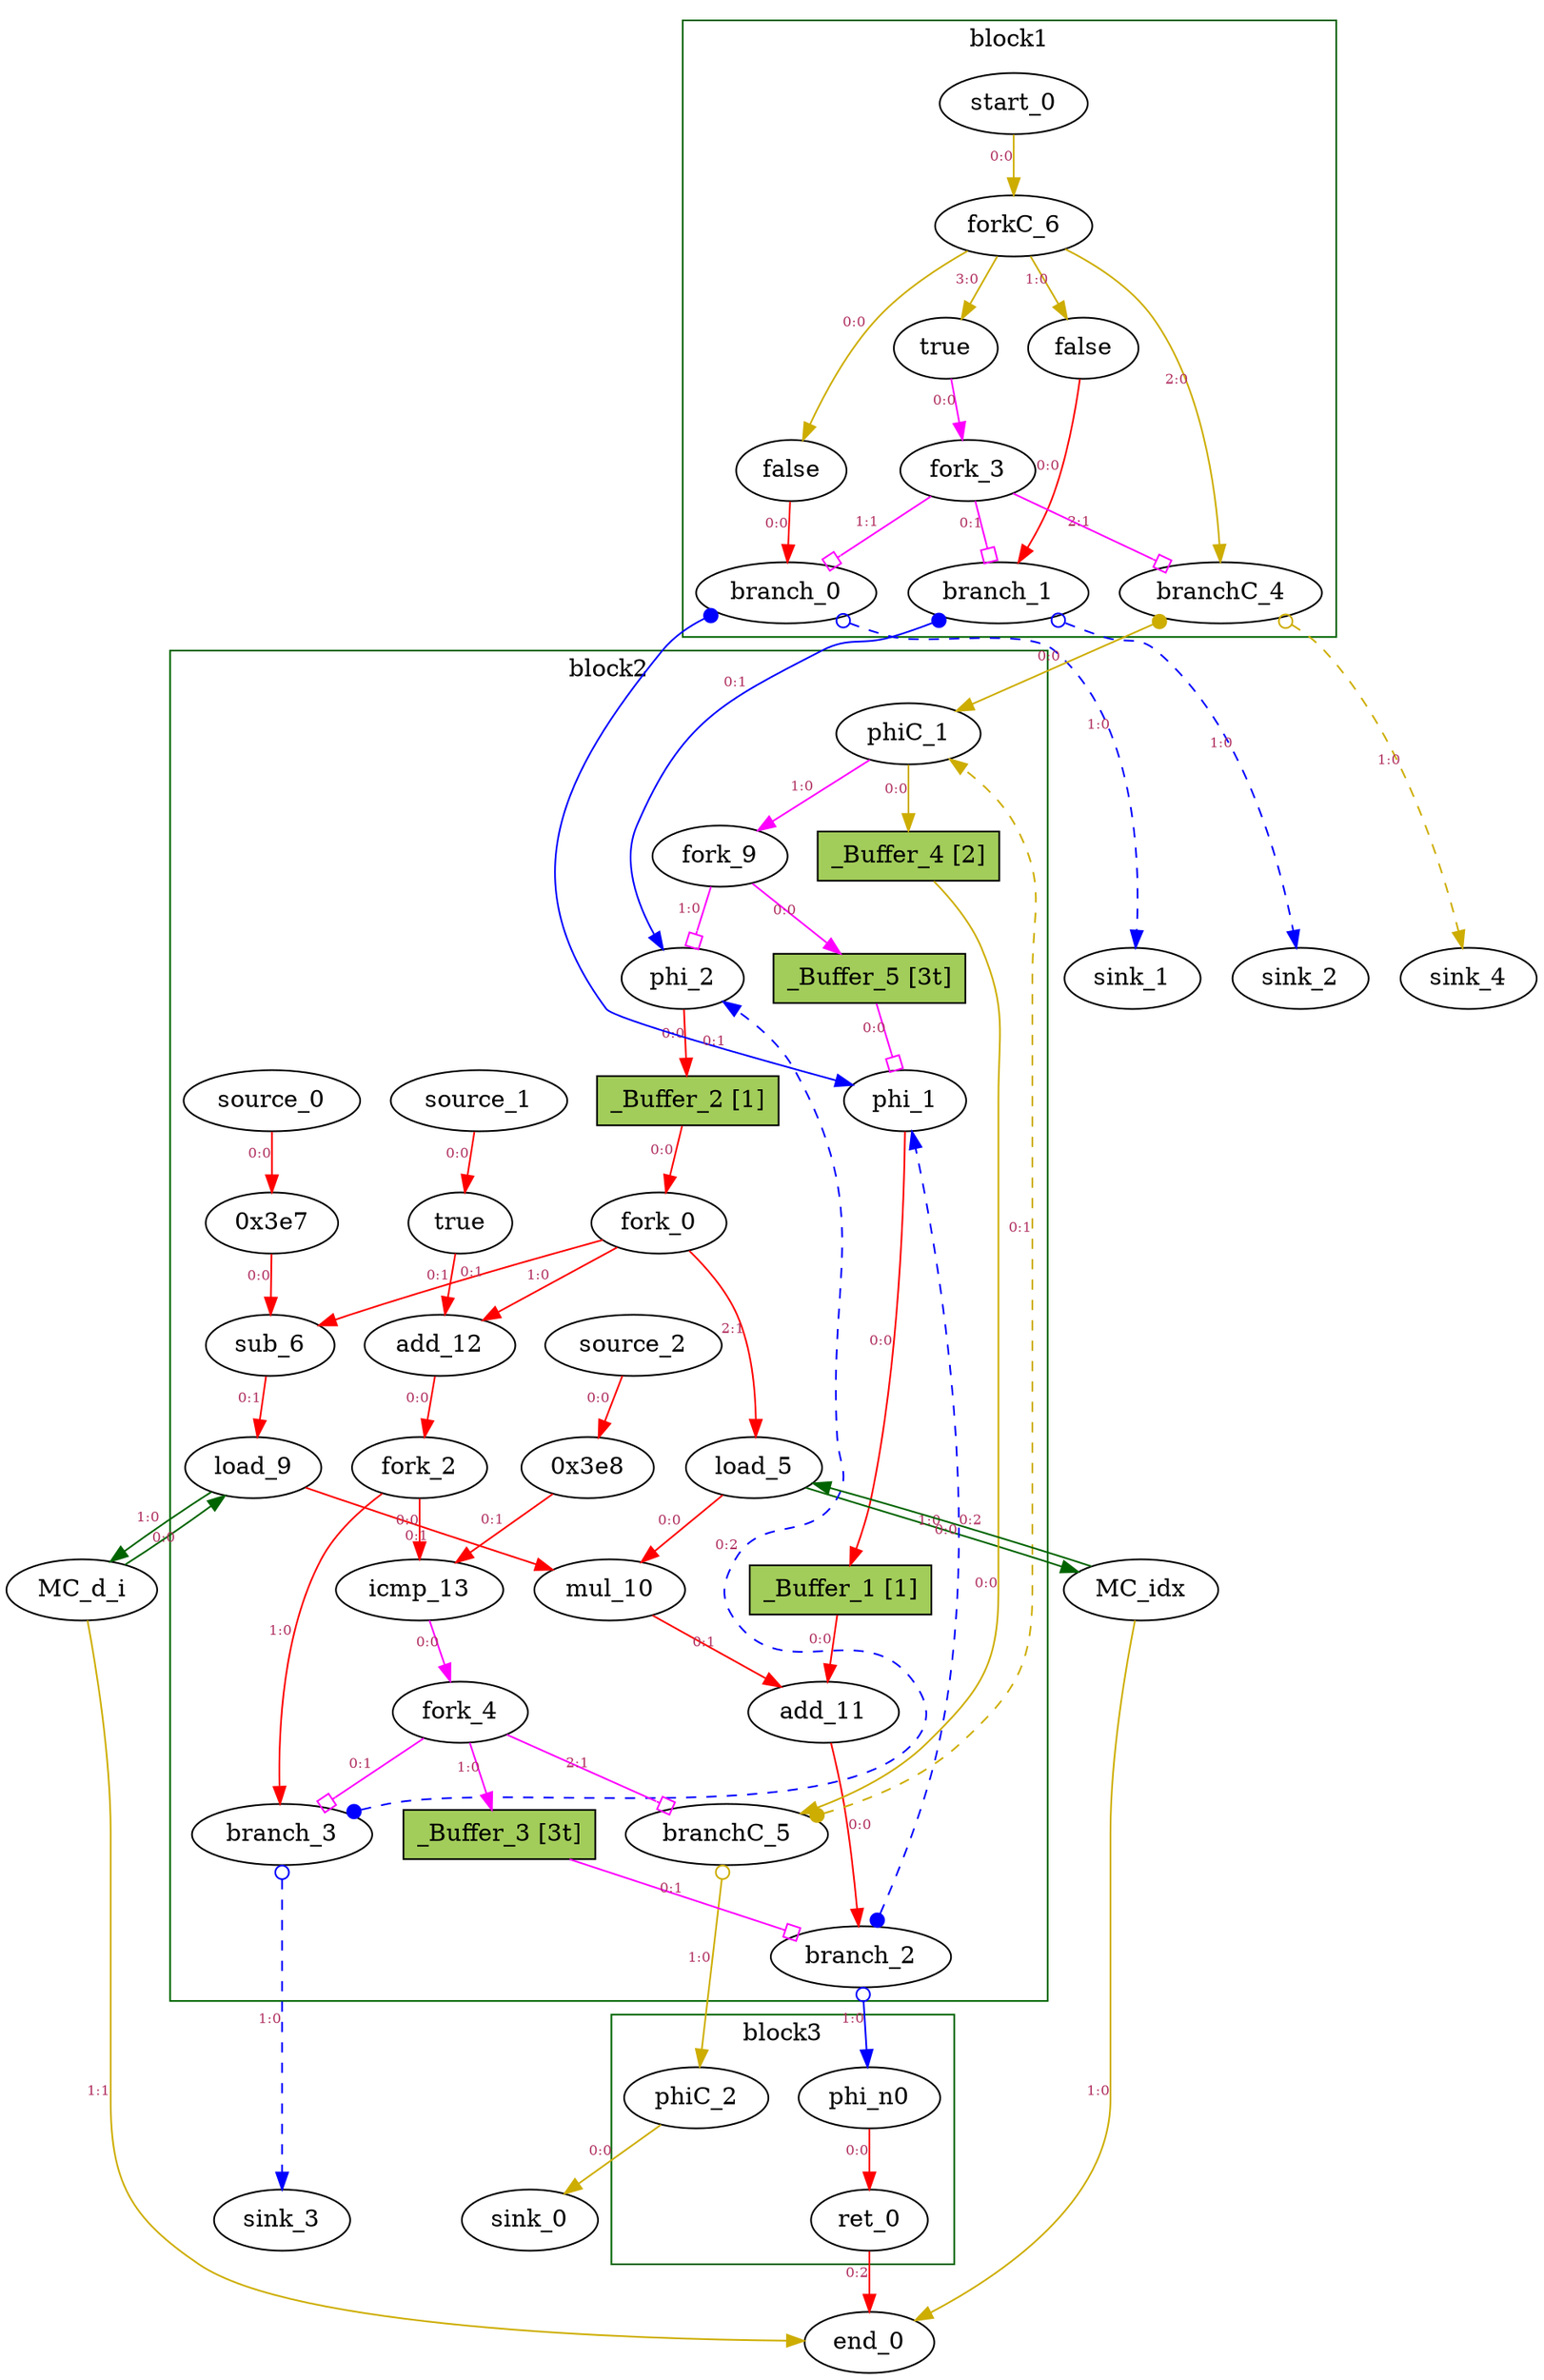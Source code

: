 digraph G {
	subgraph cluster_2 {
		graph [color=darkgreen,
			label=block2
		];
		phi_1	[bbID=2,
			delay=1.412,
			in="in1?:1 in2:32 in3:32",
			out="out1:32",
			retimingDiff=3,
			shape=oval,
			type=Mux];
		phi_2	[bbID=2,
			delay=1.412,
			in="in1?:1 in2:10 in3:10",
			out="out1:10",
			shape=oval,
			type=Mux];
		load_5	[bbID=2,
			delay=1.412,
			in="in1:32 in2:32",
			latency=1,
			offset=0,
			op=mc_load_op,
			out="out1:32 out2:32",
			portID=0,
			retimingDiff=1,
			shape=oval,
			type=Operator];
		cst_2	[bbID=2,
			in="in1:10",
			label="0x3e7",
			out="out1:10",
			retimingDiff=1,
			shape=oval,
			type=Constant,
			value="0x3e7"];
		sub_6	[bbID=2,
			delay=2.287,
			in="in1:32 in2:32",
			op=sub_op,
			out="out1:32",
			retimingDiff=1,
			shape=oval,
			type=Operator];
		load_9	[bbID=2,
			delay=1.412,
			in="in1:32 in2:32",
			latency=1,
			offset=0,
			op=mc_load_op,
			out="out1:32 out2:32",
			portID=0,
			retimingDiff=1,
			shape=oval,
			type=Operator];
		mul_10	[bbID=2,
			in="in1:32 in2:32",
			latency=2,
			op=mul_op,
			out="out1:32",
			retimingDiff=2,
			shape=oval,
			type=Operator];
		add_11	[bbID=2,
			delay=2.287,
			in="in1:32 in2:32",
			op=add_op,
			out="out1:32",
			retimingDiff=4,
			shape=oval,
			type=Operator];
		cst_3	[bbID=2,
			in="in1:1",
			label=true,
			out="out1:1",
			retimingDiff=1,
			shape=oval,
			type=Constant,
			value="0x1"];
		add_12	[bbID=2,
			delay=2.287,
			in="in1:10 in2:10",
			op=add_op,
			out="out1:10",
			retimingDiff=1,
			shape=oval,
			type=Operator];
		cst_4	[bbID=2,
			in="in1:10",
			label="0x3e8",
			out="out1:10",
			retimingDiff=1,
			shape=oval,
			type=Constant,
			value="0x3e8"];
		icmp_13	[bbID=2,
			delay=1.907,
			in="in1:10 in2:10",
			op=icmp_ult_op,
			out="out1:1",
			retimingDiff=1,
			shape=oval,
			type=Operator];
		fork_0	[bbID=2,
			in="in1:10",
			out="out1:10 out2:10 out3:10",
			retimingDiff=1,
			shape=oval,
			type=Fork];
		fork_2	[bbID=2,
			in="in1:10",
			out="out1:10 out2:10",
			retimingDiff=1,
			shape=oval,
			type=Fork];
		branch_2	[bbID=2,
			in="in1:32 in2?:1",
			out="out1+:32 out2-:32",
			retimingDiff=4,
			shape=oval,
			type=Branch];
		branch_3	[bbID=2,
			in="in1:10 in2?:1",
			out="out1+:10 out2-:10",
			retimingDiff=1,
			shape=oval,
			type=Branch];
		fork_4	[bbID=2,
			in="in1:1",
			out="out1:1 out2:1 out3:1",
			retimingDiff=1,
			shape=oval,
			type=Fork];
		phiC_1	[bbID=2,
			in="in1:0 in2:0",
			out="out1:0 out2?:1",
			shape=oval,
			type=CntrlMerge];
		branchC_5	[bbID=2,
			in="in1:0 in2?:1",
			out="out1+:0 out2-:0",
			retimingDiff=1,
			shape=oval,
			type=Branch];
		source_0	[bbID=2,
			out="out1:10",
			retimingDiff=1,
			shape=oval,
			type=Source];
		source_1	[bbID=2,
			out="out1:1",
			retimingDiff=1,
			shape=oval,
			type=Source];
		source_2	[bbID=2,
			out="out1:10",
			retimingDiff=1,
			shape=oval,
			type=Source];
		fork_9	[bbID=2,
			in="in1:1",
			out="out1:1 out2:1",
			shape=oval,
			type=Fork];
		_Buffer_1	[bbID=2,
			fillcolor=darkolivegreen3,
			height=0.4,
			in="in1:32",
			label="_Buffer_1 [1]",
			out="out1:32",
			shape=box,
			slots=1,
			style=filled,
			transparent=false,
			type=Buffer];
		_Buffer_2	[bbID=2,
			fillcolor=darkolivegreen3,
			height=0.4,
			in="in1:10",
			label="_Buffer_2 [1]",
			out="out1:10",
			shape=box,
			slots=1,
			style=filled,
			transparent=false,
			type=Buffer];
		_Buffer_3	[bbID=2,
			fillcolor=darkolivegreen3,
			height=0.4,
			in="in1:1",
			label="_Buffer_3 [3t]",
			out="out1:1",
			shape=box,
			slots=3,
			style=filled,
			transparent=true,
			type=Buffer];
		_Buffer_4	[bbID=2,
			fillcolor=darkolivegreen3,
			height=0.4,
			in="in1:0",
			label="_Buffer_4 [2]",
			out="out1:0",
			shape=box,
			slots=2,
			style=filled,
			transparent=false,
			type=Buffer];
		_Buffer_5	[bbID=2,
			fillcolor=darkolivegreen3,
			height=0.4,
			in="in1:1",
			label="_Buffer_5 [3t]",
			out="out1:1",
			shape=box,
			slots=3,
			style=filled,
			transparent=true,
			type=Buffer];
	}
	subgraph cluster_1 {
		graph [color=darkgreen,
			label=block1
		];
		brCst_block1	[bbID=1,
			delay=1.412,
			in="in1:1",
			label=true,
			out="out1:1",
			shape=oval,
			type=Constant,
			value="0x1"];
		cst_0	[bbID=1,
			in="in1:1",
			label=false,
			out="out1:1",
			shape=oval,
			type=Constant,
			value="0x0"];
		cst_1	[bbID=1,
			in="in1:1",
			label=false,
			out="out1:1",
			shape=oval,
			type=Constant,
			value="0x0"];
		branch_0	[bbID=1,
			in="in1:1 in2?:1",
			out="out1+:1 out2-:1",
			shape=oval,
			type=Branch];
		branch_1	[bbID=1,
			in="in1:1 in2?:1",
			out="out1+:1 out2-:1",
			shape=oval,
			type=Branch];
		fork_3	[bbID=1,
			in="in1:1",
			out="out1:1 out2:1 out3:1",
			shape=oval,
			type=Fork];
		start_0	[bbID=1,
			in="in1:0",
			out="out1:0",
			shape=oval,
			type=Entry];
		forkC_6	[bbID=1,
			in="in1:0",
			out="out1:0 out2:0 out3:0 out4:0",
			shape=oval,
			type=Fork];
		branchC_4	[bbID=1,
			in="in1:0 in2?:1",
			out="out1+:0 out2-:0",
			shape=oval,
			type=Branch];
	}
	subgraph cluster_3 {
		graph [color=darkgreen,
			label=block3
		];
		ret_0	[bbID=3,
			delay=1.412,
			in="in1:32",
			op=ret_op,
			out="out1:32",
			shape=oval,
			type=Operator];
		phi_n0	[bbID=3,
			in="in1:32",
			out="out1:32",
			shape=oval,
			type=Merge];
		phiC_2	[bbID=3,
			in="in1:0",
			out="out1:0",
			shape=oval,
			type=Merge];
	}
	phi_1 -> _Buffer_1	[arrowhead=normal,
		color=red,
		from=out1,
		to=in1,
		xlabel=<<font color="Maroon" point-size="8">0:0</font>>];
	phi_2 -> _Buffer_2	[arrowhead=normal,
		color=red,
		from=out1,
		to=in1,
		xlabel=<<font color="Maroon" point-size="8">0:0</font>>];
	load_5 -> mul_10	[arrowhead=normal,
		color=red,
		from=out1,
		to=in1,
		xlabel=<<font color="Maroon" point-size="8">0:0</font>>];
	MC_idx	[bbID=0,
		bbcount=0,
		in="in1:32*l0a",
		ldcount=1,
		memory=idx,
		out="out1:32*l0d out2:0*e",
		stcount=0,
		type=MC];
	load_5 -> MC_idx	[arrowhead=normal,
		color=darkgreen,
		from=out2,
		to=in1,
		xlabel=<<font color="Maroon" point-size="8">1:0</font>>];
	cst_2 -> sub_6	[arrowhead=normal,
		color=red,
		from=out1,
		to=in1,
		xlabel=<<font color="Maroon" point-size="8">0:0</font>>];
	sub_6 -> load_9	[arrowhead=normal,
		color=red,
		from=out1,
		to=in2,
		xlabel=<<font color="Maroon" point-size="8">0:1</font>>];
	load_9 -> mul_10	[arrowhead=normal,
		color=red,
		from=out1,
		to=in2,
		xlabel=<<font color="Maroon" point-size="8">0:1</font>>];
	MC_d_i	[bbID=0,
		bbcount=0,
		in="in1:32*l0a",
		ldcount=1,
		memory=d_i,
		out="out1:32*l0d out2:0*e",
		stcount=0,
		type=MC];
	load_9 -> MC_d_i	[arrowhead=normal,
		color=darkgreen,
		from=out2,
		to=in1,
		xlabel=<<font color="Maroon" point-size="8">1:0</font>>];
	mul_10 -> add_11	[arrowhead=normal,
		color=red,
		from=out1,
		to=in2,
		xlabel=<<font color="Maroon" point-size="8">0:1</font>>];
	add_11 -> branch_2	[arrowhead=normal,
		color=red,
		from=out1,
		to=in1,
		xlabel=<<font color="Maroon" point-size="8">0:0</font>>];
	cst_3 -> add_12	[arrowhead=normal,
		color=red,
		from=out1,
		to=in2,
		xlabel=<<font color="Maroon" point-size="8">0:1</font>>];
	add_12 -> fork_2	[arrowhead=normal,
		color=red,
		from=out1,
		to=in1,
		xlabel=<<font color="Maroon" point-size="8">0:0</font>>];
	cst_4 -> icmp_13	[arrowhead=normal,
		color=red,
		from=out1,
		to=in2,
		xlabel=<<font color="Maroon" point-size="8">0:1</font>>];
	icmp_13 -> fork_4	[arrowhead=normal,
		color=magenta,
		from=out1,
		to=in1,
		xlabel=<<font color="Maroon" point-size="8">0:0</font>>];
	fork_0 -> load_5	[arrowhead=normal,
		color=red,
		from=out3,
		to=in2,
		xlabel=<<font color="Maroon" point-size="8">2:1</font>>];
	fork_0 -> sub_6	[arrowhead=normal,
		color=red,
		from=out1,
		to=in2,
		xlabel=<<font color="Maroon" point-size="8">0:1</font>>];
	fork_0 -> add_12	[arrowhead=normal,
		color=red,
		from=out2,
		to=in1,
		xlabel=<<font color="Maroon" point-size="8">1:0</font>>];
	fork_2 -> icmp_13	[arrowhead=normal,
		color=red,
		from=out1,
		to=in1,
		xlabel=<<font color="Maroon" point-size="8">0:0</font>>];
	fork_2 -> branch_3	[arrowhead=normal,
		color=red,
		from=out2,
		to=in1,
		xlabel=<<font color="Maroon" point-size="8">1:0</font>>];
	branch_2 -> phi_1	[arrowhead=normal,
		arrowtail=dot,
		color=blue,
		constraint=false,
		dir=both,
		from=out1,
		minlen=3,
		style=dashed,
		to=in3,
		xlabel=<<font color="Maroon" point-size="8">0:2</font>>];
	branch_2 -> phi_n0	[arrowhead=normal,
		arrowtail=odot,
		color=blue,
		dir=both,
		from=out2,
		to=in1,
		xlabel=<<font color="Maroon" point-size="8">1:0</font>>];
	branch_3 -> phi_2	[arrowhead=normal,
		arrowtail=dot,
		color=blue,
		constraint=false,
		dir=both,
		from=out1,
		minlen=3,
		style=dashed,
		to=in3,
		xlabel=<<font color="Maroon" point-size="8">0:2</font>>];
	sink_3	[bbID=0,
		in="in1:10",
		shape=oval,
		type=Sink];
	branch_3 -> sink_3	[arrowhead=normal,
		arrowtail=odot,
		color=blue,
		dir=both,
		from=out2,
		minlen=3,
		style=dashed,
		to=in1,
		xlabel=<<font color="Maroon" point-size="8">1:0</font>>];
	fork_4 -> branch_3	[arrowhead=obox,
		color=magenta,
		from=out1,
		to=in2,
		xlabel=<<font color="Maroon" point-size="8">0:1</font>>];
	fork_4 -> branchC_5	[arrowhead=obox,
		color=magenta,
		from=out3,
		to=in2,
		xlabel=<<font color="Maroon" point-size="8">2:1</font>>];
	fork_4 -> _Buffer_3	[arrowhead=normal,
		color=magenta,
		from=out2,
		to=in1,
		xlabel=<<font color="Maroon" point-size="8">1:0</font>>];
	phiC_1 -> fork_9	[arrowhead=normal,
		color=magenta,
		from=out2,
		to=in1,
		xlabel=<<font color="Maroon" point-size="8">1:0</font>>];
	phiC_1 -> _Buffer_4	[arrowhead=normal,
		color=gold3,
		from=out1,
		to=in1,
		xlabel=<<font color="Maroon" point-size="8">0:0</font>>];
	branchC_5 -> phiC_1	[arrowhead=normal,
		arrowtail=dot,
		color=gold3,
		constraint=false,
		dir=both,
		from=out1,
		minlen=3,
		style=dashed,
		to=in2,
		xlabel=<<font color="Maroon" point-size="8">0:1</font>>];
	branchC_5 -> phiC_2	[arrowhead=normal,
		arrowtail=odot,
		color=gold3,
		dir=both,
		from=out2,
		to=in1,
		xlabel=<<font color="Maroon" point-size="8">1:0</font>>];
	source_0 -> cst_2	[arrowhead=normal,
		color=red,
		from=out1,
		to=in1,
		xlabel=<<font color="Maroon" point-size="8">0:0</font>>];
	source_1 -> cst_3	[arrowhead=normal,
		color=red,
		from=out1,
		to=in1,
		xlabel=<<font color="Maroon" point-size="8">0:0</font>>];
	source_2 -> cst_4	[arrowhead=normal,
		color=red,
		from=out1,
		to=in1,
		xlabel=<<font color="Maroon" point-size="8">0:0</font>>];
	fork_9 -> phi_2	[arrowhead=obox,
		color=magenta,
		from=out2,
		to=in1,
		xlabel=<<font color="Maroon" point-size="8">1:0</font>>];
	fork_9 -> _Buffer_5	[arrowhead=normal,
		color=magenta,
		from=out1,
		to=in1,
		xlabel=<<font color="Maroon" point-size="8">0:0</font>>];
	_Buffer_1 -> add_11	[arrowhead=normal,
		color=red,
		from=out1,
		to=in1,
		xlabel=<<font color="Maroon" point-size="8">0:0</font>>];
	_Buffer_2 -> fork_0	[arrowhead=normal,
		color=red,
		from=out1,
		to=in1,
		xlabel=<<font color="Maroon" point-size="8">0:0</font>>];
	_Buffer_3 -> branch_2	[arrowhead=obox,
		color=magenta,
		from=out1,
		to=in2,
		xlabel=<<font color="Maroon" point-size="8">0:1</font>>];
	_Buffer_4 -> branchC_5	[arrowhead=normal,
		color=gold3,
		from=out1,
		to=in1,
		xlabel=<<font color="Maroon" point-size="8">0:0</font>>];
	_Buffer_5 -> phi_1	[arrowhead=obox,
		color=magenta,
		from=out1,
		to=in1,
		xlabel=<<font color="Maroon" point-size="8">0:0</font>>];
	brCst_block1 -> fork_3	[arrowhead=normal,
		color=magenta,
		from=out1,
		to=in1,
		xlabel=<<font color="Maroon" point-size="8">0:0</font>>];
	cst_0 -> branch_0	[arrowhead=normal,
		color=red,
		from=out1,
		to=in1,
		xlabel=<<font color="Maroon" point-size="8">0:0</font>>];
	cst_1 -> branch_1	[arrowhead=normal,
		color=red,
		from=out1,
		to=in1,
		xlabel=<<font color="Maroon" point-size="8">0:0</font>>];
	branch_0 -> phi_1	[arrowhead=normal,
		arrowtail=dot,
		color=blue,
		dir=both,
		from=out1,
		to=in2,
		xlabel=<<font color="Maroon" point-size="8">0:1</font>>];
	sink_1	[bbID=0,
		in="in1:1",
		shape=oval,
		type=Sink];
	branch_0 -> sink_1	[arrowhead=normal,
		arrowtail=odot,
		color=blue,
		dir=both,
		from=out2,
		minlen=3,
		style=dashed,
		to=in1,
		xlabel=<<font color="Maroon" point-size="8">1:0</font>>];
	branch_1 -> phi_2	[arrowhead=normal,
		arrowtail=dot,
		color=blue,
		dir=both,
		from=out1,
		to=in2,
		xlabel=<<font color="Maroon" point-size="8">0:1</font>>];
	sink_2	[bbID=0,
		in="in1:1",
		shape=oval,
		type=Sink];
	branch_1 -> sink_2	[arrowhead=normal,
		arrowtail=odot,
		color=blue,
		dir=both,
		from=out2,
		minlen=3,
		style=dashed,
		to=in1,
		xlabel=<<font color="Maroon" point-size="8">1:0</font>>];
	fork_3 -> branch_0	[arrowhead=obox,
		color=magenta,
		from=out2,
		to=in2,
		xlabel=<<font color="Maroon" point-size="8">1:1</font>>];
	fork_3 -> branch_1	[arrowhead=obox,
		color=magenta,
		from=out1,
		to=in2,
		xlabel=<<font color="Maroon" point-size="8">0:1</font>>];
	fork_3 -> branchC_4	[arrowhead=obox,
		color=magenta,
		from=out3,
		to=in2,
		xlabel=<<font color="Maroon" point-size="8">2:1</font>>];
	start_0 -> forkC_6	[arrowhead=normal,
		color=gold3,
		from=out1,
		to=in1,
		xlabel=<<font color="Maroon" point-size="8">0:0</font>>];
	forkC_6 -> brCst_block1	[arrowhead=normal,
		color=gold3,
		from=out4,
		to=in1,
		xlabel=<<font color="Maroon" point-size="8">3:0</font>>];
	forkC_6 -> cst_0	[arrowhead=normal,
		color=gold3,
		from=out1,
		to=in1,
		xlabel=<<font color="Maroon" point-size="8">0:0</font>>];
	forkC_6 -> cst_1	[arrowhead=normal,
		color=gold3,
		from=out2,
		to=in1,
		xlabel=<<font color="Maroon" point-size="8">1:0</font>>];
	forkC_6 -> branchC_4	[arrowhead=normal,
		color=gold3,
		from=out3,
		to=in1,
		xlabel=<<font color="Maroon" point-size="8">2:0</font>>];
	branchC_4 -> phiC_1	[arrowhead=normal,
		arrowtail=dot,
		color=gold3,
		dir=both,
		from=out1,
		to=in1,
		xlabel=<<font color="Maroon" point-size="8">0:0</font>>];
	sink_4	[bbID=0,
		in="in1:0",
		shape=oval,
		type=Sink];
	branchC_4 -> sink_4	[arrowhead=normal,
		arrowtail=odot,
		color=gold3,
		dir=both,
		from=out2,
		minlen=3,
		style=dashed,
		to=in1,
		xlabel=<<font color="Maroon" point-size="8">1:0</font>>];
	end_0	[bbID=0,
		in="in1:0*e in2:0*e in3:32",
		out="out1:32",
		shape=oval,
		type=Exit];
	ret_0 -> end_0	[arrowhead=normal,
		color=red,
		from=out1,
		to=in3,
		xlabel=<<font color="Maroon" point-size="8">0:2</font>>];
	phi_n0 -> ret_0	[arrowhead=normal,
		color=red,
		from=out1,
		to=in1,
		xlabel=<<font color="Maroon" point-size="8">0:0</font>>];
	sink_0	[bbID=0,
		in="in1:0",
		shape=oval,
		type=Sink];
	phiC_2 -> sink_0	[arrowhead=normal,
		color=gold3,
		from=out1,
		to=in1,
		xlabel=<<font color="Maroon" point-size="8">0:0</font>>];
	MC_idx -> load_5	[arrowhead=normal,
		color=darkgreen,
		from=out1,
		to=in1,
		xlabel=<<font color="Maroon" point-size="8">0:0</font>>];
	MC_idx -> end_0	[arrowhead=normal,
		color=gold3,
		from=out2,
		to=in1,
		xlabel=<<font color="Maroon" point-size="8">1:0</font>>];
	MC_d_i -> load_9	[arrowhead=normal,
		color=darkgreen,
		from=out1,
		to=in1,
		xlabel=<<font color="Maroon" point-size="8">0:0</font>>];
	MC_d_i -> end_0	[arrowhead=normal,
		color=gold3,
		from=out2,
		to=in2,
		xlabel=<<font color="Maroon" point-size="8">1:1</font>>];
}
